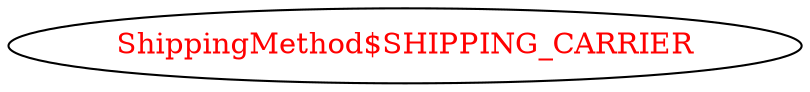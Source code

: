 digraph dependencyGraph {
 concentrate=true;
 ranksep="2.0";
 rankdir="LR"; 
 splines="ortho";
"ShippingMethod$SHIPPING_CARRIER" [fontcolor="red"];
}